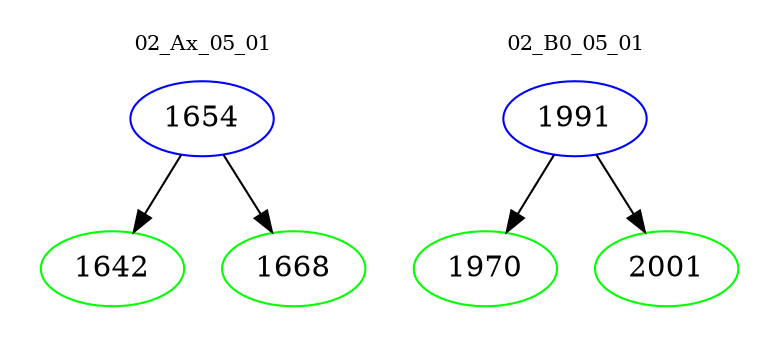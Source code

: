 digraph{
subgraph cluster_0 {
color = white
label = "02_Ax_05_01";
fontsize=10;
T0_1654 [label="1654", color="blue"]
T0_1654 -> T0_1642 [color="black"]
T0_1642 [label="1642", color="green"]
T0_1654 -> T0_1668 [color="black"]
T0_1668 [label="1668", color="green"]
}
subgraph cluster_1 {
color = white
label = "02_B0_05_01";
fontsize=10;
T1_1991 [label="1991", color="blue"]
T1_1991 -> T1_1970 [color="black"]
T1_1970 [label="1970", color="green"]
T1_1991 -> T1_2001 [color="black"]
T1_2001 [label="2001", color="green"]
}
}
